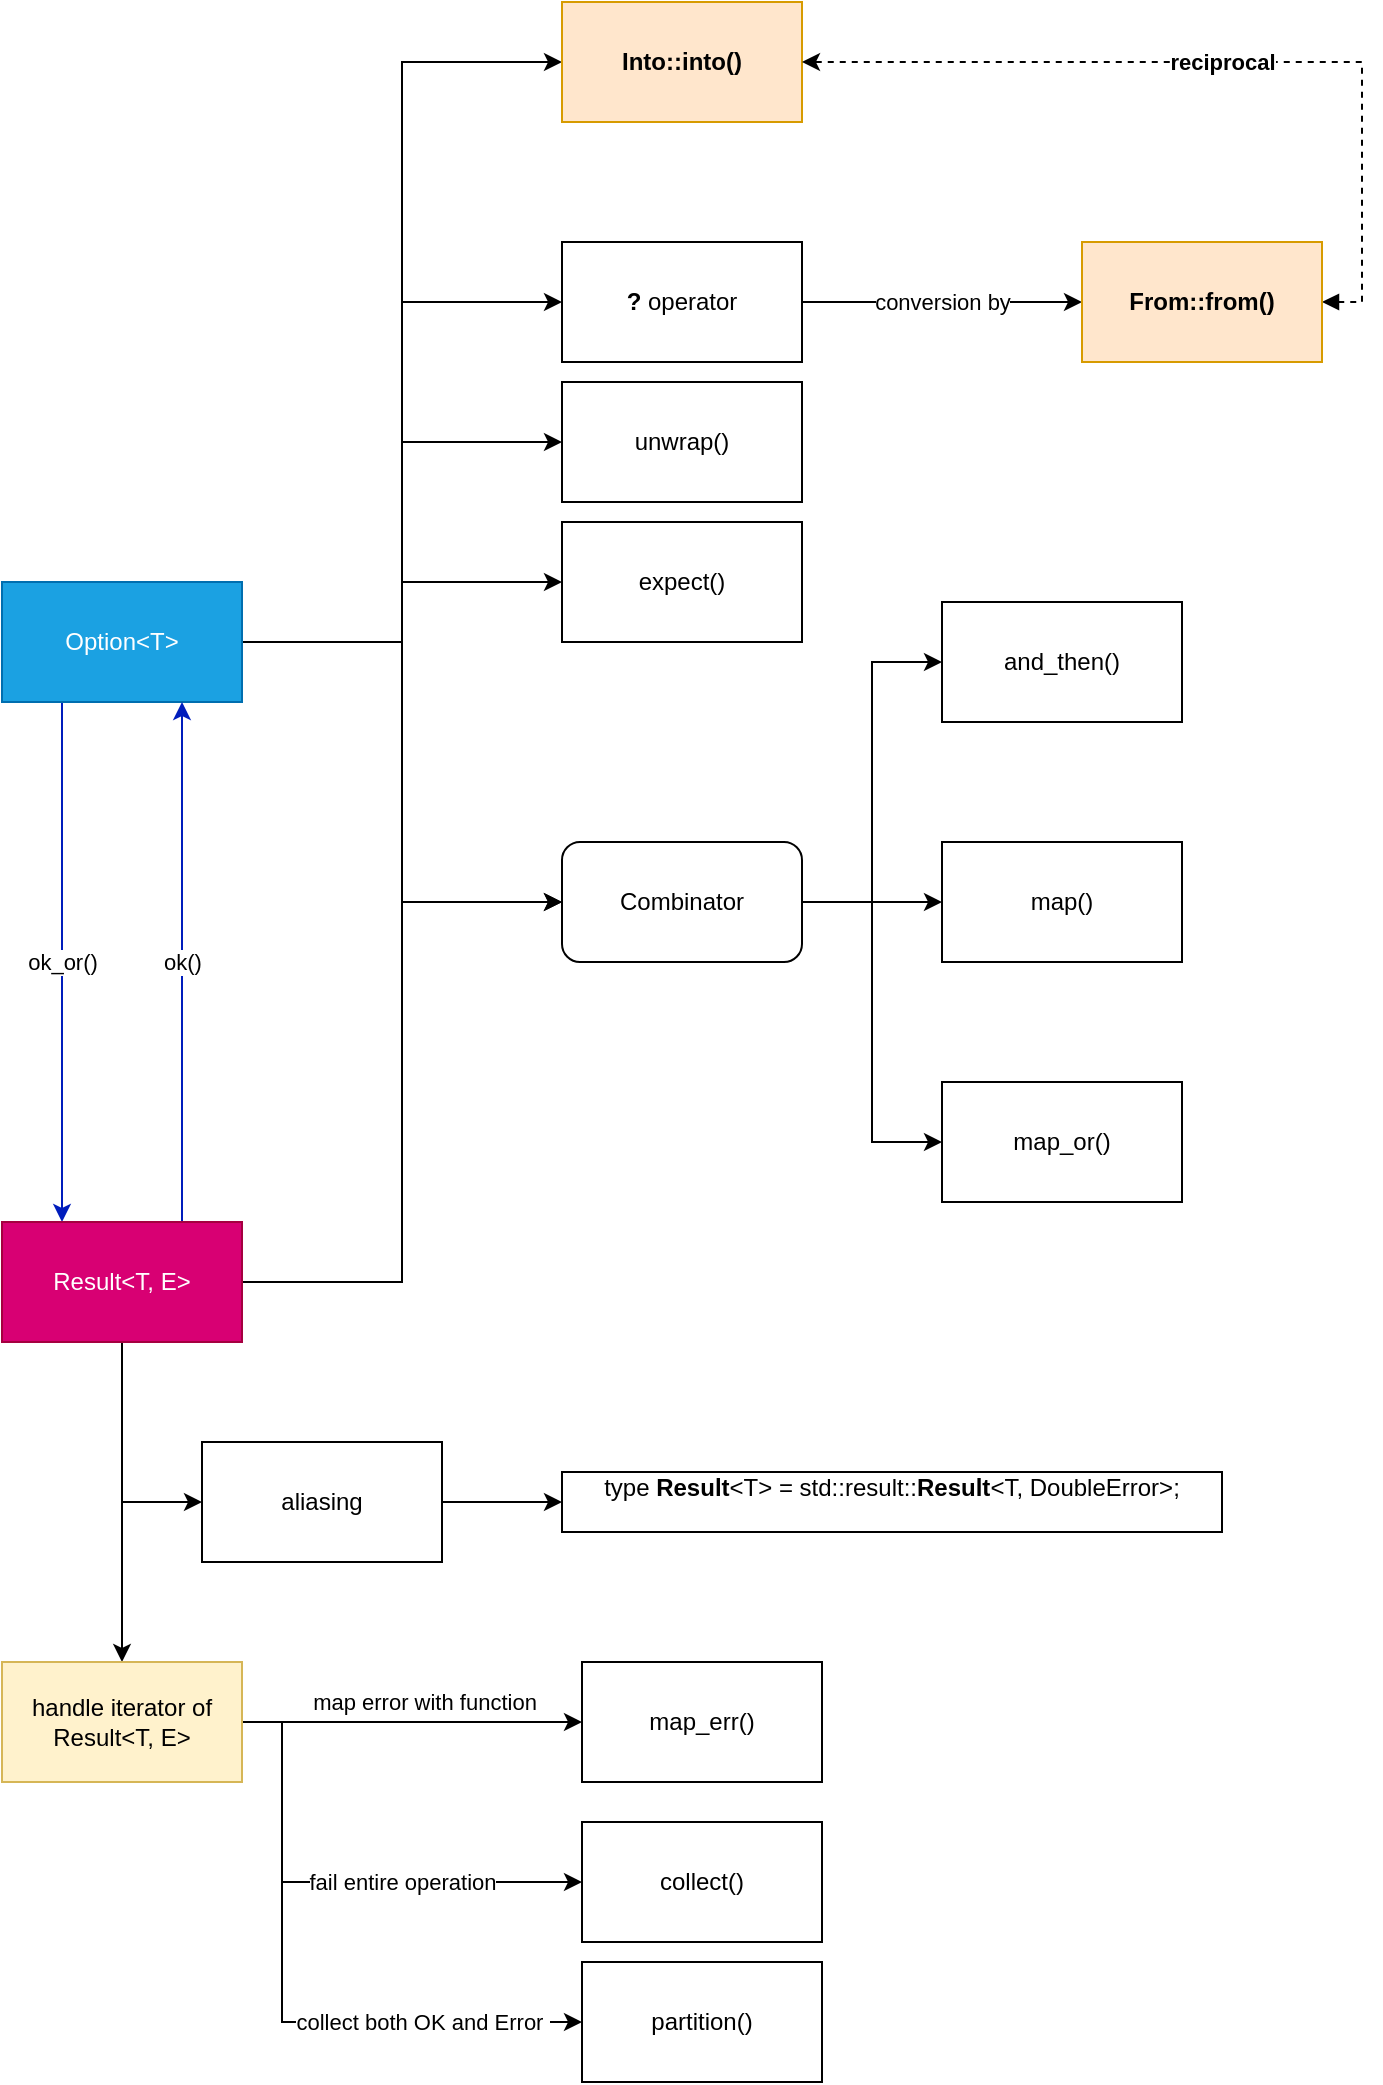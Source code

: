 <mxfile version="18.1.1" type="github" pages="2">
  <diagram id="wVFPlVG3b40hQODtw27G" name="Option&lt;T&gt; and Result&lt;T, E&gt;">
    <mxGraphModel dx="2048" dy="1850" grid="1" gridSize="10" guides="1" tooltips="1" connect="1" arrows="1" fold="1" page="1" pageScale="1" pageWidth="827" pageHeight="1169" math="0" shadow="0">
      <root>
        <mxCell id="0" />
        <mxCell id="1" parent="0" />
        <mxCell id="KARZq6BzEJJUkYw1hpYx-4" style="edgeStyle=orthogonalEdgeStyle;rounded=0;orthogonalLoop=1;jettySize=auto;html=1;entryX=0;entryY=0.5;entryDx=0;entryDy=0;" edge="1" parent="1" source="2KA56XZCgU1rSsyJViuN-1" target="KARZq6BzEJJUkYw1hpYx-3">
          <mxGeometry relative="1" as="geometry" />
        </mxCell>
        <mxCell id="KARZq6BzEJJUkYw1hpYx-10" style="edgeStyle=orthogonalEdgeStyle;rounded=0;orthogonalLoop=1;jettySize=auto;html=1;entryX=0;entryY=0.5;entryDx=0;entryDy=0;" edge="1" parent="1" source="2KA56XZCgU1rSsyJViuN-1" target="2KA56XZCgU1rSsyJViuN-6">
          <mxGeometry relative="1" as="geometry" />
        </mxCell>
        <mxCell id="KARZq6BzEJJUkYw1hpYx-13" style="edgeStyle=orthogonalEdgeStyle;rounded=0;orthogonalLoop=1;jettySize=auto;html=1;entryX=0;entryY=0.5;entryDx=0;entryDy=0;" edge="1" parent="1" source="2KA56XZCgU1rSsyJViuN-1" target="KARZq6BzEJJUkYw1hpYx-12">
          <mxGeometry relative="1" as="geometry" />
        </mxCell>
        <mxCell id="VNILwtbuuGtBTjnTMXv8-21" value="ok_or()" style="edgeStyle=orthogonalEdgeStyle;rounded=0;orthogonalLoop=1;jettySize=auto;html=1;entryX=0.25;entryY=0;entryDx=0;entryDy=0;fillColor=#0050ef;strokeColor=#001DBC;" edge="1" parent="1" source="2KA56XZCgU1rSsyJViuN-1" target="VNILwtbuuGtBTjnTMXv8-7">
          <mxGeometry relative="1" as="geometry">
            <Array as="points">
              <mxPoint x="-60" y="360" />
              <mxPoint x="-60" y="360" />
            </Array>
          </mxGeometry>
        </mxCell>
        <mxCell id="fBPxxS6dOhS0FlbmGzNQ-2" style="edgeStyle=orthogonalEdgeStyle;rounded=0;orthogonalLoop=1;jettySize=auto;html=1;entryX=0;entryY=0.5;entryDx=0;entryDy=0;" edge="1" parent="1" source="2KA56XZCgU1rSsyJViuN-1" target="fBPxxS6dOhS0FlbmGzNQ-1">
          <mxGeometry relative="1" as="geometry" />
        </mxCell>
        <mxCell id="fBPxxS6dOhS0FlbmGzNQ-14" style="edgeStyle=orthogonalEdgeStyle;rounded=0;orthogonalLoop=1;jettySize=auto;html=1;entryX=0;entryY=0.5;entryDx=0;entryDy=0;startArrow=none;startFill=0;strokeWidth=1;" edge="1" parent="1" source="2KA56XZCgU1rSsyJViuN-1" target="fBPxxS6dOhS0FlbmGzNQ-5">
          <mxGeometry relative="1" as="geometry">
            <Array as="points">
              <mxPoint x="110" y="230" />
              <mxPoint x="110" y="-60" />
            </Array>
          </mxGeometry>
        </mxCell>
        <mxCell id="2KA56XZCgU1rSsyJViuN-1" value="Option&amp;lt;T&amp;gt;" style="rounded=0;whiteSpace=wrap;html=1;fillColor=#1ba1e2;fontColor=#ffffff;strokeColor=#006EAF;" vertex="1" parent="1">
          <mxGeometry x="-90" y="200" width="120" height="60" as="geometry" />
        </mxCell>
        <mxCell id="2KA56XZCgU1rSsyJViuN-2" value="map()" style="whiteSpace=wrap;html=1;rounded=0;" vertex="1" parent="1">
          <mxGeometry x="380" y="330" width="120" height="60" as="geometry" />
        </mxCell>
        <mxCell id="2KA56XZCgU1rSsyJViuN-4" value="and_then()" style="rounded=0;whiteSpace=wrap;html=1;" vertex="1" parent="1">
          <mxGeometry x="380" y="210" width="120" height="60" as="geometry" />
        </mxCell>
        <mxCell id="fBPxxS6dOhS0FlbmGzNQ-10" value="conversion by" style="edgeStyle=orthogonalEdgeStyle;rounded=0;orthogonalLoop=1;jettySize=auto;html=1;strokeWidth=1;" edge="1" parent="1" source="2KA56XZCgU1rSsyJViuN-6" target="fBPxxS6dOhS0FlbmGzNQ-9">
          <mxGeometry relative="1" as="geometry" />
        </mxCell>
        <mxCell id="2KA56XZCgU1rSsyJViuN-6" value="&lt;b&gt;? &lt;/b&gt;operator" style="rounded=0;whiteSpace=wrap;html=1;" vertex="1" parent="1">
          <mxGeometry x="190" y="30" width="120" height="60" as="geometry" />
        </mxCell>
        <mxCell id="KARZq6BzEJJUkYw1hpYx-6" style="edgeStyle=orthogonalEdgeStyle;rounded=0;orthogonalLoop=1;jettySize=auto;html=1;entryX=0;entryY=0.5;entryDx=0;entryDy=0;" edge="1" parent="1" source="KARZq6BzEJJUkYw1hpYx-3" target="2KA56XZCgU1rSsyJViuN-4">
          <mxGeometry relative="1" as="geometry" />
        </mxCell>
        <mxCell id="KARZq6BzEJJUkYw1hpYx-7" style="edgeStyle=orthogonalEdgeStyle;rounded=0;orthogonalLoop=1;jettySize=auto;html=1;entryX=0;entryY=0.5;entryDx=0;entryDy=0;" edge="1" parent="1" source="KARZq6BzEJJUkYw1hpYx-3" target="2KA56XZCgU1rSsyJViuN-2">
          <mxGeometry relative="1" as="geometry" />
        </mxCell>
        <mxCell id="KARZq6BzEJJUkYw1hpYx-9" style="edgeStyle=orthogonalEdgeStyle;rounded=0;orthogonalLoop=1;jettySize=auto;html=1;entryX=0;entryY=0.5;entryDx=0;entryDy=0;" edge="1" parent="1" source="KARZq6BzEJJUkYw1hpYx-3" target="KARZq6BzEJJUkYw1hpYx-8">
          <mxGeometry relative="1" as="geometry" />
        </mxCell>
        <mxCell id="KARZq6BzEJJUkYw1hpYx-3" value="Combinator" style="rounded=1;whiteSpace=wrap;html=1;" vertex="1" parent="1">
          <mxGeometry x="190" y="330" width="120" height="60" as="geometry" />
        </mxCell>
        <mxCell id="KARZq6BzEJJUkYw1hpYx-8" value="map_or()" style="rounded=0;whiteSpace=wrap;html=1;" vertex="1" parent="1">
          <mxGeometry x="380" y="450" width="120" height="60" as="geometry" />
        </mxCell>
        <mxCell id="KARZq6BzEJJUkYw1hpYx-12" value="unwrap()" style="rounded=0;whiteSpace=wrap;html=1;" vertex="1" parent="1">
          <mxGeometry x="190" y="100" width="120" height="60" as="geometry" />
        </mxCell>
        <mxCell id="VNILwtbuuGtBTjnTMXv8-19" style="edgeStyle=orthogonalEdgeStyle;rounded=0;orthogonalLoop=1;jettySize=auto;html=1;entryX=0;entryY=0.5;entryDx=0;entryDy=0;" edge="1" parent="1" source="VNILwtbuuGtBTjnTMXv8-7" target="KARZq6BzEJJUkYw1hpYx-3">
          <mxGeometry relative="1" as="geometry" />
        </mxCell>
        <mxCell id="VNILwtbuuGtBTjnTMXv8-20" style="edgeStyle=orthogonalEdgeStyle;rounded=0;orthogonalLoop=1;jettySize=auto;html=1;entryX=0;entryY=0.5;entryDx=0;entryDy=0;exitX=0.5;exitY=1;exitDx=0;exitDy=0;" edge="1" parent="1" source="VNILwtbuuGtBTjnTMXv8-7" target="VNILwtbuuGtBTjnTMXv8-13">
          <mxGeometry relative="1" as="geometry" />
        </mxCell>
        <mxCell id="VNILwtbuuGtBTjnTMXv8-22" value="ok()" style="edgeStyle=orthogonalEdgeStyle;rounded=0;orthogonalLoop=1;jettySize=auto;html=1;entryX=0.75;entryY=1;entryDx=0;entryDy=0;exitX=0.75;exitY=0;exitDx=0;exitDy=0;fillColor=#0050ef;strokeColor=#001DBC;" edge="1" parent="1" source="VNILwtbuuGtBTjnTMXv8-7" target="2KA56XZCgU1rSsyJViuN-1">
          <mxGeometry relative="1" as="geometry" />
        </mxCell>
        <mxCell id="GWJ-g1gTnzRbQqJHJ1KN-5" value="map error with function" style="edgeStyle=orthogonalEdgeStyle;rounded=0;orthogonalLoop=1;jettySize=auto;html=1;entryX=0;entryY=0.5;entryDx=0;entryDy=0;startArrow=none;startFill=0;strokeWidth=1;exitX=1;exitY=0.5;exitDx=0;exitDy=0;" edge="1" parent="1" source="GWJ-g1gTnzRbQqJHJ1KN-11" target="fBPxxS6dOhS0FlbmGzNQ-7">
          <mxGeometry x="0.059" y="10" relative="1" as="geometry">
            <Array as="points" />
            <mxPoint x="1" as="offset" />
          </mxGeometry>
        </mxCell>
        <mxCell id="GWJ-g1gTnzRbQqJHJ1KN-9" value="fail entire operation" style="edgeStyle=orthogonalEdgeStyle;rounded=0;orthogonalLoop=1;jettySize=auto;html=1;entryX=0;entryY=0.5;entryDx=0;entryDy=0;startArrow=none;startFill=0;strokeWidth=1;exitX=1;exitY=0.5;exitDx=0;exitDy=0;" edge="1" parent="1" source="GWJ-g1gTnzRbQqJHJ1KN-11" target="GWJ-g1gTnzRbQqJHJ1KN-1">
          <mxGeometry x="0.28" relative="1" as="geometry">
            <Array as="points">
              <mxPoint x="50" y="770" />
              <mxPoint x="50" y="850" />
            </Array>
            <mxPoint as="offset" />
          </mxGeometry>
        </mxCell>
        <mxCell id="GWJ-g1gTnzRbQqJHJ1KN-10" value="collect both OK and Error&amp;nbsp;" style="edgeStyle=orthogonalEdgeStyle;rounded=0;orthogonalLoop=1;jettySize=auto;html=1;entryX=0;entryY=0.5;entryDx=0;entryDy=0;startArrow=none;startFill=0;strokeWidth=1;exitX=1;exitY=0.5;exitDx=0;exitDy=0;" edge="1" parent="1" source="GWJ-g1gTnzRbQqJHJ1KN-11" target="GWJ-g1gTnzRbQqJHJ1KN-3">
          <mxGeometry x="0.5" relative="1" as="geometry">
            <Array as="points">
              <mxPoint x="50" y="770" />
              <mxPoint x="50" y="920" />
            </Array>
            <mxPoint as="offset" />
          </mxGeometry>
        </mxCell>
        <mxCell id="GWJ-g1gTnzRbQqJHJ1KN-12" style="edgeStyle=orthogonalEdgeStyle;rounded=0;orthogonalLoop=1;jettySize=auto;html=1;entryX=0.5;entryY=0;entryDx=0;entryDy=0;startArrow=none;startFill=0;strokeWidth=1;" edge="1" parent="1" source="VNILwtbuuGtBTjnTMXv8-7" target="GWJ-g1gTnzRbQqJHJ1KN-11">
          <mxGeometry relative="1" as="geometry" />
        </mxCell>
        <mxCell id="VNILwtbuuGtBTjnTMXv8-7" value="Result&amp;lt;T, E&amp;gt;" style="rounded=0;whiteSpace=wrap;html=1;fillColor=#d80073;fontColor=#ffffff;strokeColor=#A50040;" vertex="1" parent="1">
          <mxGeometry x="-90" y="520" width="120" height="60" as="geometry" />
        </mxCell>
        <mxCell id="VNILwtbuuGtBTjnTMXv8-12" value="" style="edgeStyle=orthogonalEdgeStyle;rounded=0;orthogonalLoop=1;jettySize=auto;html=1;" edge="1" parent="1" source="VNILwtbuuGtBTjnTMXv8-13" target="VNILwtbuuGtBTjnTMXv8-14">
          <mxGeometry relative="1" as="geometry" />
        </mxCell>
        <mxCell id="VNILwtbuuGtBTjnTMXv8-13" value="aliasing" style="rounded=0;whiteSpace=wrap;html=1;" vertex="1" parent="1">
          <mxGeometry x="10" y="630" width="120" height="60" as="geometry" />
        </mxCell>
        <mxCell id="VNILwtbuuGtBTjnTMXv8-14" value="&lt;div&gt;type &lt;b&gt;Result&lt;/b&gt;&amp;lt;T&amp;gt; = std::result::&lt;b&gt;Result&lt;/b&gt;&amp;lt;T, DoubleError&amp;gt;;&lt;/div&gt;&lt;div&gt;&lt;br&gt;&lt;/div&gt;" style="rounded=0;whiteSpace=wrap;html=1;" vertex="1" parent="1">
          <mxGeometry x="190" y="645" width="330" height="30" as="geometry" />
        </mxCell>
        <mxCell id="fBPxxS6dOhS0FlbmGzNQ-1" value="expect()" style="rounded=0;whiteSpace=wrap;html=1;" vertex="1" parent="1">
          <mxGeometry x="190" y="170" width="120" height="60" as="geometry" />
        </mxCell>
        <mxCell id="fBPxxS6dOhS0FlbmGzNQ-5" value="&lt;b&gt;Into::into()&lt;/b&gt;" style="rounded=0;whiteSpace=wrap;html=1;fillColor=#ffe6cc;strokeColor=#d79b00;" vertex="1" parent="1">
          <mxGeometry x="190" y="-90" width="120" height="60" as="geometry" />
        </mxCell>
        <mxCell id="fBPxxS6dOhS0FlbmGzNQ-7" value="map_err()" style="rounded=0;whiteSpace=wrap;html=1;" vertex="1" parent="1">
          <mxGeometry x="200" y="740" width="120" height="60" as="geometry" />
        </mxCell>
        <mxCell id="fBPxxS6dOhS0FlbmGzNQ-12" value="&lt;b&gt;reciprocal&lt;/b&gt;" style="edgeStyle=orthogonalEdgeStyle;rounded=0;orthogonalLoop=1;jettySize=auto;html=1;entryX=1;entryY=0.5;entryDx=0;entryDy=0;strokeWidth=1;exitX=1;exitY=0.5;exitDx=0;exitDy=0;startArrow=block;startFill=1;dashed=1;" edge="1" parent="1" source="fBPxxS6dOhS0FlbmGzNQ-9" target="fBPxxS6dOhS0FlbmGzNQ-5">
          <mxGeometry relative="1" as="geometry" />
        </mxCell>
        <mxCell id="fBPxxS6dOhS0FlbmGzNQ-9" value="&lt;b&gt;From::from()&lt;/b&gt;" style="rounded=0;whiteSpace=wrap;html=1;fillColor=#ffe6cc;strokeColor=#d79b00;" vertex="1" parent="1">
          <mxGeometry x="450" y="30" width="120" height="60" as="geometry" />
        </mxCell>
        <mxCell id="GWJ-g1gTnzRbQqJHJ1KN-1" value="collect()" style="rounded=0;whiteSpace=wrap;html=1;" vertex="1" parent="1">
          <mxGeometry x="200" y="820" width="120" height="60" as="geometry" />
        </mxCell>
        <mxCell id="GWJ-g1gTnzRbQqJHJ1KN-3" value="partition()" style="rounded=0;whiteSpace=wrap;html=1;" vertex="1" parent="1">
          <mxGeometry x="200" y="890" width="120" height="60" as="geometry" />
        </mxCell>
        <mxCell id="GWJ-g1gTnzRbQqJHJ1KN-11" value="handle iterator of Result&amp;lt;T, E&amp;gt;" style="rounded=0;whiteSpace=wrap;html=1;fillColor=#fff2cc;strokeColor=#d6b656;" vertex="1" parent="1">
          <mxGeometry x="-90" y="740" width="120" height="60" as="geometry" />
        </mxCell>
      </root>
    </mxGraphModel>
  </diagram>
  <diagram id="OSh_Hhkz2wGe0IQhnorE" name="Type Conversion">
    <mxGraphModel dx="1038" dy="579" grid="1" gridSize="10" guides="1" tooltips="1" connect="1" arrows="1" fold="1" page="1" pageScale="1" pageWidth="827" pageHeight="1169" math="0" shadow="0">
      <root>
        <mxCell id="0" />
        <mxCell id="1" parent="0" />
        <mxCell id="PKvaohb6Cc-7Cv7HakOT-3" value="" style="edgeStyle=orthogonalEdgeStyle;rounded=0;orthogonalLoop=1;jettySize=auto;html=1;startArrow=none;startFill=0;strokeWidth=1;entryX=0;entryY=0.5;entryDx=0;entryDy=0;" edge="1" parent="1" source="PKvaohb6Cc-7Cv7HakOT-1" target="PKvaohb6Cc-7Cv7HakOT-2">
          <mxGeometry relative="1" as="geometry" />
        </mxCell>
        <mxCell id="PKvaohb6Cc-7Cv7HakOT-34" style="edgeStyle=orthogonalEdgeStyle;rounded=0;orthogonalLoop=1;jettySize=auto;html=1;entryX=0;entryY=0.5;entryDx=0;entryDy=0;startArrow=none;startFill=0;strokeWidth=1;" edge="1" parent="1" source="PKvaohb6Cc-7Cv7HakOT-1" target="PKvaohb6Cc-7Cv7HakOT-20">
          <mxGeometry relative="1" as="geometry" />
        </mxCell>
        <mxCell id="PKvaohb6Cc-7Cv7HakOT-40" style="edgeStyle=orthogonalEdgeStyle;rounded=0;orthogonalLoop=1;jettySize=auto;html=1;entryX=0;entryY=0.5;entryDx=0;entryDy=0;startArrow=none;startFill=0;strokeWidth=1;" edge="1" parent="1" source="PKvaohb6Cc-7Cv7HakOT-1" target="PKvaohb6Cc-7Cv7HakOT-35">
          <mxGeometry relative="1" as="geometry" />
        </mxCell>
        <mxCell id="PKvaohb6Cc-7Cv7HakOT-55" style="edgeStyle=orthogonalEdgeStyle;rounded=0;orthogonalLoop=1;jettySize=auto;html=1;entryX=0;entryY=0.5;entryDx=0;entryDy=0;startArrow=none;startFill=0;strokeWidth=1;" edge="1" parent="1" source="PKvaohb6Cc-7Cv7HakOT-1" target="PKvaohb6Cc-7Cv7HakOT-54">
          <mxGeometry relative="1" as="geometry" />
        </mxCell>
        <mxCell id="PKvaohb6Cc-7Cv7HakOT-79" style="edgeStyle=orthogonalEdgeStyle;rounded=0;orthogonalLoop=1;jettySize=auto;html=1;entryX=0;entryY=0.5;entryDx=0;entryDy=0;startArrow=none;startFill=0;strokeWidth=1;" edge="1" parent="1" source="PKvaohb6Cc-7Cv7HakOT-1" target="PKvaohb6Cc-7Cv7HakOT-78">
          <mxGeometry relative="1" as="geometry" />
        </mxCell>
        <mxCell id="PKvaohb6Cc-7Cv7HakOT-1" value="Type Conversion" style="rounded=0;whiteSpace=wrap;html=1;fillColor=#647687;fontColor=#ffffff;strokeColor=#314354;" vertex="1" parent="1">
          <mxGeometry x="30" y="500" width="120" height="60" as="geometry" />
        </mxCell>
        <mxCell id="PKvaohb6Cc-7Cv7HakOT-8" style="edgeStyle=orthogonalEdgeStyle;rounded=0;orthogonalLoop=1;jettySize=auto;html=1;entryX=0;entryY=0.5;entryDx=0;entryDy=0;startArrow=none;startFill=0;strokeWidth=1;" edge="1" parent="1" source="PKvaohb6Cc-7Cv7HakOT-2" target="PKvaohb6Cc-7Cv7HakOT-7">
          <mxGeometry relative="1" as="geometry" />
        </mxCell>
        <mxCell id="PKvaohb6Cc-7Cv7HakOT-9" style="edgeStyle=orthogonalEdgeStyle;rounded=0;orthogonalLoop=1;jettySize=auto;html=1;entryX=0;entryY=0.5;entryDx=0;entryDy=0;startArrow=none;startFill=0;strokeWidth=1;" edge="1" parent="1" source="PKvaohb6Cc-7Cv7HakOT-2" target="PKvaohb6Cc-7Cv7HakOT-6">
          <mxGeometry relative="1" as="geometry" />
        </mxCell>
        <mxCell id="PKvaohb6Cc-7Cv7HakOT-2" value="Integral" style="rounded=0;whiteSpace=wrap;html=1;autosize=0;collapsible=0;resizeWidth=0;resizeHeight=1;" vertex="1" parent="1">
          <mxGeometry x="210" y="150" width="120" height="60" as="geometry" />
        </mxCell>
        <mxCell id="PKvaohb6Cc-7Cv7HakOT-15" value="" style="edgeStyle=orthogonalEdgeStyle;rounded=0;orthogonalLoop=1;jettySize=auto;html=1;startArrow=none;startFill=0;strokeWidth=1;entryX=0;entryY=0.5;entryDx=0;entryDy=0;" edge="1" parent="1" source="PKvaohb6Cc-7Cv7HakOT-6" target="PKvaohb6Cc-7Cv7HakOT-14">
          <mxGeometry relative="1" as="geometry" />
        </mxCell>
        <mxCell id="PKvaohb6Cc-7Cv7HakOT-19" style="edgeStyle=orthogonalEdgeStyle;rounded=0;orthogonalLoop=1;jettySize=auto;html=1;entryX=0;entryY=0.5;entryDx=0;entryDy=0;startArrow=none;startFill=0;strokeWidth=1;" edge="1" parent="1" source="PKvaohb6Cc-7Cv7HakOT-6" target="PKvaohb6Cc-7Cv7HakOT-18">
          <mxGeometry relative="1" as="geometry" />
        </mxCell>
        <mxCell id="PKvaohb6Cc-7Cv7HakOT-6" value="explict conversion" style="shape=process;whiteSpace=wrap;html=1;backgroundOutline=1;" vertex="1" parent="1">
          <mxGeometry x="380" y="240" width="120" height="30" as="geometry" />
        </mxCell>
        <mxCell id="PKvaohb6Cc-7Cv7HakOT-11" value="C language" style="edgeStyle=orthogonalEdgeStyle;rounded=0;orthogonalLoop=1;jettySize=auto;html=1;startArrow=none;startFill=0;strokeWidth=1;entryX=0;entryY=0.25;entryDx=0;entryDy=0;" edge="1" parent="1" source="PKvaohb6Cc-7Cv7HakOT-7" target="PKvaohb6Cc-7Cv7HakOT-10">
          <mxGeometry relative="1" as="geometry" />
        </mxCell>
        <mxCell id="PKvaohb6Cc-7Cv7HakOT-13" value="Rust language" style="edgeStyle=orthogonalEdgeStyle;rounded=0;orthogonalLoop=1;jettySize=auto;html=1;entryX=0;entryY=0.5;entryDx=0;entryDy=0;startArrow=none;startFill=0;strokeWidth=1;" edge="1" parent="1" source="PKvaohb6Cc-7Cv7HakOT-7" target="PKvaohb6Cc-7Cv7HakOT-12">
          <mxGeometry relative="1" as="geometry" />
        </mxCell>
        <mxCell id="PKvaohb6Cc-7Cv7HakOT-7" value="implicit conversion" style="shape=process;whiteSpace=wrap;html=1;backgroundOutline=1;" vertex="1" parent="1">
          <mxGeometry x="380" y="100" width="120" height="30" as="geometry" />
        </mxCell>
        <mxCell id="PKvaohb6Cc-7Cv7HakOT-10" value="undefined behavior" style="whiteSpace=wrap;html=1;" vertex="1" parent="1">
          <mxGeometry x="580" y="70" width="160" height="30" as="geometry" />
        </mxCell>
        <mxCell id="PKvaohb6Cc-7Cv7HakOT-12" value="defined behavior" style="whiteSpace=wrap;html=1;" vertex="1" parent="1">
          <mxGeometry x="580" y="150" width="160" height="30" as="geometry" />
        </mxCell>
        <mxCell id="PKvaohb6Cc-7Cv7HakOT-14" value="&quot;&lt;b&gt;as&lt;/b&gt;&quot; for saturating cast (1.45+)" style="whiteSpace=wrap;html=1;rounded=1;" vertex="1" parent="1">
          <mxGeometry x="580" y="210" width="160" height="30" as="geometry" />
        </mxCell>
        <mxCell id="PKvaohb6Cc-7Cv7HakOT-18" value="&lt;b&gt;&quot;to_xx_unchecked&quot;&amp;nbsp;&lt;/b&gt;" style="whiteSpace=wrap;html=1;rounded=1;" vertex="1" parent="1">
          <mxGeometry x="580" y="270" width="160" height="30" as="geometry" />
        </mxCell>
        <mxCell id="PKvaohb6Cc-7Cv7HakOT-22" value="" style="edgeStyle=orthogonalEdgeStyle;rounded=0;orthogonalLoop=1;jettySize=auto;html=1;startArrow=none;startFill=0;strokeWidth=1;entryX=0;entryY=0.5;entryDx=0;entryDy=0;" edge="1" parent="1" source="PKvaohb6Cc-7Cv7HakOT-20" target="PKvaohb6Cc-7Cv7HakOT-45">
          <mxGeometry relative="1" as="geometry">
            <mxPoint x="420" y="390" as="targetPoint" />
          </mxGeometry>
        </mxCell>
        <mxCell id="PKvaohb6Cc-7Cv7HakOT-20" value="Custom Type" style="rounded=0;whiteSpace=wrap;html=1;fillColor=#dae8fc;strokeColor=#6c8ebf;" vertex="1" parent="1">
          <mxGeometry x="210" y="360" width="120" height="60" as="geometry" />
        </mxCell>
        <mxCell id="PKvaohb6Cc-7Cv7HakOT-24" value="" style="edgeStyle=orthogonalEdgeStyle;rounded=0;orthogonalLoop=1;jettySize=auto;html=1;startArrow=none;startFill=0;strokeWidth=1;exitX=1;exitY=0.5;exitDx=0;exitDy=0;entryX=0;entryY=0.5;entryDx=0;entryDy=0;" edge="1" parent="1" source="PKvaohb6Cc-7Cv7HakOT-45" target="PKvaohb6Cc-7Cv7HakOT-23">
          <mxGeometry relative="1" as="geometry">
            <mxPoint x="540" y="390" as="sourcePoint" />
          </mxGeometry>
        </mxCell>
        <mxCell id="PKvaohb6Cc-7Cv7HakOT-29" style="edgeStyle=orthogonalEdgeStyle;rounded=0;orthogonalLoop=1;jettySize=auto;html=1;entryX=0;entryY=0.5;entryDx=0;entryDy=0;startArrow=none;startFill=0;strokeWidth=1;exitX=1;exitY=0.5;exitDx=0;exitDy=0;" edge="1" parent="1" source="PKvaohb6Cc-7Cv7HakOT-45" target="PKvaohb6Cc-7Cv7HakOT-27">
          <mxGeometry relative="1" as="geometry">
            <mxPoint x="540" y="390" as="sourcePoint" />
          </mxGeometry>
        </mxCell>
        <mxCell id="PKvaohb6Cc-7Cv7HakOT-32" style="edgeStyle=orthogonalEdgeStyle;rounded=0;orthogonalLoop=1;jettySize=auto;html=1;entryX=0;entryY=0.5;entryDx=0;entryDy=0;startArrow=none;startFill=0;strokeWidth=1;exitX=1;exitY=0.5;exitDx=0;exitDy=0;" edge="1" parent="1" source="PKvaohb6Cc-7Cv7HakOT-45" target="PKvaohb6Cc-7Cv7HakOT-25">
          <mxGeometry relative="1" as="geometry">
            <mxPoint x="540" y="390" as="sourcePoint" />
          </mxGeometry>
        </mxCell>
        <mxCell id="PKvaohb6Cc-7Cv7HakOT-33" style="edgeStyle=orthogonalEdgeStyle;rounded=0;orthogonalLoop=1;jettySize=auto;html=1;entryX=0;entryY=0.5;entryDx=0;entryDy=0;startArrow=none;startFill=0;strokeWidth=1;exitX=1;exitY=0.5;exitDx=0;exitDy=0;" edge="1" parent="1" source="PKvaohb6Cc-7Cv7HakOT-45" target="PKvaohb6Cc-7Cv7HakOT-31">
          <mxGeometry relative="1" as="geometry">
            <mxPoint x="540" y="390" as="sourcePoint" />
          </mxGeometry>
        </mxCell>
        <mxCell id="PKvaohb6Cc-7Cv7HakOT-23" value="&lt;span&gt;From -&amp;gt; T&lt;/span&gt;" style="rounded=1;whiteSpace=wrap;html=1;fontStyle=0;fillColor=#dae8fc;strokeColor=#6c8ebf;" vertex="1" parent="1">
          <mxGeometry x="580" y="330" width="160" height="30" as="geometry" />
        </mxCell>
        <mxCell id="PKvaohb6Cc-7Cv7HakOT-25" value="&lt;span&gt;Into -&amp;gt; inferred type&lt;/span&gt;" style="rounded=1;whiteSpace=wrap;html=1;fontStyle=0;fillColor=#dae8fc;strokeColor=#6c8ebf;" vertex="1" parent="1">
          <mxGeometry x="580" y="420" width="160" height="30" as="geometry" />
        </mxCell>
        <mxCell id="PKvaohb6Cc-7Cv7HakOT-27" value="&lt;span&gt;TryFrom -&amp;gt; Result&amp;lt;T, E&amp;gt;&lt;/span&gt;" style="rounded=1;whiteSpace=wrap;html=1;fontStyle=0;fillColor=#dae8fc;strokeColor=#6c8ebf;" vertex="1" parent="1">
          <mxGeometry x="580" y="375" width="160" height="30" as="geometry" />
        </mxCell>
        <mxCell id="PKvaohb6Cc-7Cv7HakOT-31" value="&lt;span&gt;TryInto -&amp;gt; Result&amp;lt;T, E&amp;gt;&lt;/span&gt;" style="rounded=1;whiteSpace=wrap;html=1;fontStyle=0;fillColor=#dae8fc;strokeColor=#6c8ebf;" vertex="1" parent="1">
          <mxGeometry x="580" y="470" width="160" height="30" as="geometry" />
        </mxCell>
        <mxCell id="PKvaohb6Cc-7Cv7HakOT-37" value="" style="edgeStyle=orthogonalEdgeStyle;rounded=0;orthogonalLoop=1;jettySize=auto;html=1;startArrow=none;startFill=0;strokeWidth=1;entryX=0;entryY=0.5;entryDx=0;entryDy=0;" edge="1" parent="1" source="PKvaohb6Cc-7Cv7HakOT-35" target="PKvaohb6Cc-7Cv7HakOT-48">
          <mxGeometry relative="1" as="geometry">
            <mxPoint x="400" y="520" as="targetPoint" />
          </mxGeometry>
        </mxCell>
        <mxCell id="PKvaohb6Cc-7Cv7HakOT-39" style="edgeStyle=orthogonalEdgeStyle;rounded=0;orthogonalLoop=1;jettySize=auto;html=1;entryX=0;entryY=0.5;entryDx=0;entryDy=0;startArrow=none;startFill=0;strokeWidth=1;" edge="1" parent="1" source="PKvaohb6Cc-7Cv7HakOT-35" target="PKvaohb6Cc-7Cv7HakOT-47">
          <mxGeometry relative="1" as="geometry">
            <mxPoint x="400" y="630" as="targetPoint" />
          </mxGeometry>
        </mxCell>
        <mxCell id="PKvaohb6Cc-7Cv7HakOT-35" value="String" style="rounded=0;whiteSpace=wrap;html=1;fillColor=#d5e8d4;strokeColor=#82b366;" vertex="1" parent="1">
          <mxGeometry x="210" y="540" width="120" height="60" as="geometry" />
        </mxCell>
        <mxCell id="PKvaohb6Cc-7Cv7HakOT-42" value="implements" style="edgeStyle=orthogonalEdgeStyle;rounded=0;orthogonalLoop=1;jettySize=auto;html=1;startArrow=none;startFill=0;strokeWidth=1;exitX=1;exitY=0.5;exitDx=0;exitDy=0;" edge="1" parent="1" source="PKvaohb6Cc-7Cv7HakOT-48" target="PKvaohb6Cc-7Cv7HakOT-41">
          <mxGeometry relative="1" as="geometry">
            <mxPoint x="520" y="535" as="sourcePoint" />
          </mxGeometry>
        </mxCell>
        <mxCell id="PKvaohb6Cc-7Cv7HakOT-44" value="auto implements" style="edgeStyle=orthogonalEdgeStyle;rounded=0;orthogonalLoop=1;jettySize=auto;html=1;startArrow=none;startFill=0;strokeWidth=1;" edge="1" parent="1" source="PKvaohb6Cc-7Cv7HakOT-41" target="PKvaohb6Cc-7Cv7HakOT-43">
          <mxGeometry relative="1" as="geometry" />
        </mxCell>
        <mxCell id="PKvaohb6Cc-7Cv7HakOT-41" value="fmt::Display" style="rounded=0;whiteSpace=wrap;html=1;fillColor=#d5e8d4;strokeColor=#82b366;" vertex="1" parent="1">
          <mxGeometry x="580" y="520" width="120" height="30" as="geometry" />
        </mxCell>
        <mxCell id="PKvaohb6Cc-7Cv7HakOT-43" value="to_string()" style="rounded=1;whiteSpace=wrap;html=1;fillColor=#d5e8d4;strokeColor=#82b366;" vertex="1" parent="1">
          <mxGeometry x="800" y="520" width="160" height="30" as="geometry" />
        </mxCell>
        <mxCell id="PKvaohb6Cc-7Cv7HakOT-45" value="by implementing Traits" style="shape=process;whiteSpace=wrap;html=1;backgroundOutline=1;fillColor=#dae8fc;strokeColor=#6c8ebf;" vertex="1" parent="1">
          <mxGeometry x="380" y="370" width="120" height="40" as="geometry" />
        </mxCell>
        <mxCell id="PKvaohb6Cc-7Cv7HakOT-51" value="implements" style="edgeStyle=orthogonalEdgeStyle;rounded=0;orthogonalLoop=1;jettySize=auto;html=1;startArrow=none;startFill=0;strokeWidth=1;" edge="1" parent="1" source="PKvaohb6Cc-7Cv7HakOT-47" target="PKvaohb6Cc-7Cv7HakOT-49">
          <mxGeometry relative="1" as="geometry" />
        </mxCell>
        <mxCell id="PKvaohb6Cc-7Cv7HakOT-47" value="From String" style="shape=process;whiteSpace=wrap;html=1;backgroundOutline=1;fillColor=#d5e8d4;strokeColor=#82b366;" vertex="1" parent="1">
          <mxGeometry x="380" y="590" width="120" height="30" as="geometry" />
        </mxCell>
        <mxCell id="PKvaohb6Cc-7Cv7HakOT-48" value="To String" style="shape=process;whiteSpace=wrap;html=1;backgroundOutline=1;fillColor=#d5e8d4;strokeColor=#82b366;" vertex="1" parent="1">
          <mxGeometry x="380" y="520" width="120" height="30" as="geometry" />
        </mxCell>
        <mxCell id="PKvaohb6Cc-7Cv7HakOT-53" value="supports" style="edgeStyle=orthogonalEdgeStyle;rounded=0;orthogonalLoop=1;jettySize=auto;html=1;startArrow=none;startFill=0;strokeWidth=1;" edge="1" parent="1" source="PKvaohb6Cc-7Cv7HakOT-49" target="PKvaohb6Cc-7Cv7HakOT-52">
          <mxGeometry relative="1" as="geometry" />
        </mxCell>
        <mxCell id="PKvaohb6Cc-7Cv7HakOT-49" value="FromStr trait" style="rounded=0;whiteSpace=wrap;html=1;fillColor=#d5e8d4;strokeColor=#82b366;" vertex="1" parent="1">
          <mxGeometry x="580" y="590" width="120" height="30" as="geometry" />
        </mxCell>
        <mxCell id="PKvaohb6Cc-7Cv7HakOT-52" value="parse() -&amp;gt; T" style="rounded=1;whiteSpace=wrap;html=1;fillColor=#d5e8d4;strokeColor=#82b366;" vertex="1" parent="1">
          <mxGeometry x="800" y="590" width="160" height="30" as="geometry" />
        </mxCell>
        <mxCell id="PKvaohb6Cc-7Cv7HakOT-58" style="edgeStyle=orthogonalEdgeStyle;rounded=0;orthogonalLoop=1;jettySize=auto;html=1;entryX=0;entryY=0.5;entryDx=0;entryDy=0;startArrow=none;startFill=0;strokeWidth=1;" edge="1" parent="1" source="PKvaohb6Cc-7Cv7HakOT-54" target="PKvaohb6Cc-7Cv7HakOT-60">
          <mxGeometry relative="1" as="geometry">
            <mxPoint x="390" y="740" as="targetPoint" />
          </mxGeometry>
        </mxCell>
        <mxCell id="PKvaohb6Cc-7Cv7HakOT-62" style="edgeStyle=orthogonalEdgeStyle;rounded=0;orthogonalLoop=1;jettySize=auto;html=1;entryX=0;entryY=0.5;entryDx=0;entryDy=0;startArrow=none;startFill=0;strokeWidth=1;" edge="1" parent="1" source="PKvaohb6Cc-7Cv7HakOT-54" target="PKvaohb6Cc-7Cv7HakOT-61">
          <mxGeometry relative="1" as="geometry" />
        </mxCell>
        <mxCell id="PKvaohb6Cc-7Cv7HakOT-54" value="Iterator" style="rounded=0;whiteSpace=wrap;html=1;fillColor=#ffe6cc;strokeColor=#d79b00;" vertex="1" parent="1">
          <mxGeometry x="210" y="760" width="120" height="60" as="geometry" />
        </mxCell>
        <mxCell id="PKvaohb6Cc-7Cv7HakOT-70" value="" style="edgeStyle=orthogonalEdgeStyle;rounded=0;orthogonalLoop=1;jettySize=auto;html=1;startArrow=none;startFill=0;strokeWidth=1;" edge="1" parent="1" source="PKvaohb6Cc-7Cv7HakOT-60" target="PKvaohb6Cc-7Cv7HakOT-69">
          <mxGeometry relative="1" as="geometry" />
        </mxCell>
        <mxCell id="PKvaohb6Cc-7Cv7HakOT-76" style="edgeStyle=orthogonalEdgeStyle;rounded=0;orthogonalLoop=1;jettySize=auto;html=1;entryX=0;entryY=0.5;entryDx=0;entryDy=0;startArrow=none;startFill=0;strokeWidth=1;" edge="1" parent="1" source="PKvaohb6Cc-7Cv7HakOT-60" target="PKvaohb6Cc-7Cv7HakOT-71">
          <mxGeometry relative="1" as="geometry" />
        </mxCell>
        <mxCell id="PKvaohb6Cc-7Cv7HakOT-77" style="edgeStyle=orthogonalEdgeStyle;rounded=0;orthogonalLoop=1;jettySize=auto;html=1;entryX=0;entryY=0.5;entryDx=0;entryDy=0;startArrow=none;startFill=0;strokeWidth=1;" edge="1" parent="1" source="PKvaohb6Cc-7Cv7HakOT-60" target="PKvaohb6Cc-7Cv7HakOT-72">
          <mxGeometry relative="1" as="geometry" />
        </mxCell>
        <mxCell id="PKvaohb6Cc-7Cv7HakOT-60" value="To Iterator" style="shape=process;whiteSpace=wrap;html=1;backgroundOutline=1;rounded=0;fillColor=#ffe6cc;strokeColor=#d79b00;" vertex="1" parent="1">
          <mxGeometry x="370" y="700" width="120" height="30" as="geometry" />
        </mxCell>
        <mxCell id="PKvaohb6Cc-7Cv7HakOT-64" value="" style="edgeStyle=orthogonalEdgeStyle;rounded=0;orthogonalLoop=1;jettySize=auto;html=1;startArrow=none;startFill=0;strokeWidth=1;" edge="1" parent="1" source="PKvaohb6Cc-7Cv7HakOT-61" target="PKvaohb6Cc-7Cv7HakOT-63">
          <mxGeometry relative="1" as="geometry" />
        </mxCell>
        <mxCell id="PKvaohb6Cc-7Cv7HakOT-61" value="From Iterator" style="shape=process;whiteSpace=wrap;html=1;backgroundOutline=1;rounded=0;fillColor=#ffe6cc;strokeColor=#d79b00;" vertex="1" parent="1">
          <mxGeometry x="370" y="820" width="120" height="30" as="geometry" />
        </mxCell>
        <mxCell id="PKvaohb6Cc-7Cv7HakOT-63" value="collect()" style="whiteSpace=wrap;html=1;rounded=0;fillColor=#ffe6cc;strokeColor=#d79b00;" vertex="1" parent="1">
          <mxGeometry x="560" y="820" width="140" height="30" as="geometry" />
        </mxCell>
        <mxCell id="PKvaohb6Cc-7Cv7HakOT-69" value="iter() -&amp;gt; &amp;amp;T" style="whiteSpace=wrap;html=1;rounded=0;fillColor=#ffe6cc;strokeColor=#d79b00;" vertex="1" parent="1">
          <mxGeometry x="570" y="670" width="120" height="30" as="geometry" />
        </mxCell>
        <mxCell id="PKvaohb6Cc-7Cv7HakOT-71" value="iter_mut() -&amp;gt; &amp;amp;mut T" style="whiteSpace=wrap;html=1;rounded=0;fillColor=#ffe6cc;strokeColor=#d79b00;" vertex="1" parent="1">
          <mxGeometry x="570" y="715" width="120" height="30" as="geometry" />
        </mxCell>
        <mxCell id="PKvaohb6Cc-7Cv7HakOT-72" value="into_iter() -&amp;gt; T" style="whiteSpace=wrap;html=1;rounded=0;fillColor=#ffe6cc;strokeColor=#d79b00;" vertex="1" parent="1">
          <mxGeometry x="570" y="760" width="120" height="30" as="geometry" />
        </mxCell>
        <mxCell id="PKvaohb6Cc-7Cv7HakOT-91" style="edgeStyle=orthogonalEdgeStyle;rounded=0;orthogonalLoop=1;jettySize=auto;html=1;entryX=0;entryY=0.5;entryDx=0;entryDy=0;startArrow=none;startFill=0;strokeWidth=1;" edge="1" parent="1" source="PKvaohb6Cc-7Cv7HakOT-78" target="PKvaohb6Cc-7Cv7HakOT-90">
          <mxGeometry relative="1" as="geometry" />
        </mxCell>
        <mxCell id="PKvaohb6Cc-7Cv7HakOT-96" style="edgeStyle=orthogonalEdgeStyle;rounded=0;orthogonalLoop=1;jettySize=auto;html=1;entryX=0;entryY=0.5;entryDx=0;entryDy=0;startArrow=none;startFill=0;strokeWidth=1;" edge="1" parent="1" source="PKvaohb6Cc-7Cv7HakOT-78" target="PKvaohb6Cc-7Cv7HakOT-95">
          <mxGeometry relative="1" as="geometry" />
        </mxCell>
        <mxCell id="PKvaohb6Cc-7Cv7HakOT-98" style="edgeStyle=orthogonalEdgeStyle;rounded=0;orthogonalLoop=1;jettySize=auto;html=1;entryX=0;entryY=0.5;entryDx=0;entryDy=0;startArrow=none;startFill=0;strokeWidth=1;" edge="1" parent="1" source="PKvaohb6Cc-7Cv7HakOT-78" target="PKvaohb6Cc-7Cv7HakOT-87">
          <mxGeometry relative="1" as="geometry" />
        </mxCell>
        <mxCell id="PKvaohb6Cc-7Cv7HakOT-78" value="Closure" style="rounded=0;whiteSpace=wrap;html=1;" vertex="1" parent="1">
          <mxGeometry x="210" y="950" width="120" height="60" as="geometry" />
        </mxCell>
        <mxCell id="PKvaohb6Cc-7Cv7HakOT-80" value="Fn" style="rounded=0;whiteSpace=wrap;html=1;fillColor=#e1d5e7;strokeColor=#9673a6;" vertex="1" parent="1">
          <mxGeometry x="570" y="905" width="110" height="30" as="geometry" />
        </mxCell>
        <mxCell id="PKvaohb6Cc-7Cv7HakOT-82" value="FnMut" style="rounded=0;whiteSpace=wrap;html=1;fillColor=#e1d5e7;strokeColor=#9673a6;" vertex="1" parent="1">
          <mxGeometry x="570" y="965" width="110" height="30" as="geometry" />
        </mxCell>
        <mxCell id="PKvaohb6Cc-7Cv7HakOT-85" value="FnOnce" style="rounded=0;whiteSpace=wrap;html=1;fillColor=#e1d5e7;strokeColor=#9673a6;" vertex="1" parent="1">
          <mxGeometry x="570" y="1025" width="110" height="30" as="geometry" />
        </mxCell>
        <mxCell id="PKvaohb6Cc-7Cv7HakOT-89" value="infer" style="edgeStyle=orthogonalEdgeStyle;rounded=0;orthogonalLoop=1;jettySize=auto;html=1;entryX=0;entryY=0.5;entryDx=0;entryDy=0;startArrow=none;startFill=0;strokeWidth=1;" edge="1" parent="1" source="PKvaohb6Cc-7Cv7HakOT-87" target="PKvaohb6Cc-7Cv7HakOT-80">
          <mxGeometry relative="1" as="geometry" />
        </mxCell>
        <mxCell id="PKvaohb6Cc-7Cv7HakOT-87" value="immutable reference &amp;amp;T&amp;nbsp;" style="shape=process;whiteSpace=wrap;html=1;backgroundOutline=1;" vertex="1" parent="1">
          <mxGeometry x="370" y="900" width="140" height="40" as="geometry" />
        </mxCell>
        <mxCell id="PKvaohb6Cc-7Cv7HakOT-94" value="infer" style="edgeStyle=orthogonalEdgeStyle;rounded=0;orthogonalLoop=1;jettySize=auto;html=1;entryX=0;entryY=0.5;entryDx=0;entryDy=0;startArrow=none;startFill=0;strokeWidth=1;" edge="1" parent="1" source="PKvaohb6Cc-7Cv7HakOT-90" target="PKvaohb6Cc-7Cv7HakOT-82">
          <mxGeometry relative="1" as="geometry" />
        </mxCell>
        <mxCell id="PKvaohb6Cc-7Cv7HakOT-90" value="mutable reference &amp;amp;mut T&amp;nbsp;" style="shape=process;whiteSpace=wrap;html=1;backgroundOutline=1;fillColor=#e1d5e7;strokeColor=#9673a6;" vertex="1" parent="1">
          <mxGeometry x="370" y="960" width="140" height="40" as="geometry" />
        </mxCell>
        <mxCell id="PKvaohb6Cc-7Cv7HakOT-97" value="infer" style="edgeStyle=orthogonalEdgeStyle;rounded=0;orthogonalLoop=1;jettySize=auto;html=1;startArrow=none;startFill=0;strokeWidth=1;" edge="1" parent="1" source="PKvaohb6Cc-7Cv7HakOT-95" target="PKvaohb6Cc-7Cv7HakOT-85">
          <mxGeometry relative="1" as="geometry" />
        </mxCell>
        <mxCell id="PKvaohb6Cc-7Cv7HakOT-95" value="move ownership &lt;br&gt;T&amp;nbsp;" style="shape=process;whiteSpace=wrap;html=1;backgroundOutline=1;fillColor=#e1d5e7;strokeColor=#9673a6;" vertex="1" parent="1">
          <mxGeometry x="370" y="1020" width="140" height="40" as="geometry" />
        </mxCell>
        <mxCell id="PKvaohb6Cc-7Cv7HakOT-99" value="Closure" style="rounded=0;whiteSpace=wrap;html=1;fillColor=#e1d5e7;strokeColor=#9673a6;" vertex="1" parent="1">
          <mxGeometry x="210" y="950" width="120" height="60" as="geometry" />
        </mxCell>
        <mxCell id="PKvaohb6Cc-7Cv7HakOT-100" value="immutable reference &amp;amp;T&amp;nbsp;" style="shape=process;whiteSpace=wrap;html=1;backgroundOutline=1;fillColor=#e1d5e7;strokeColor=#9673a6;" vertex="1" parent="1">
          <mxGeometry x="370" y="900" width="140" height="40" as="geometry" />
        </mxCell>
      </root>
    </mxGraphModel>
  </diagram>
</mxfile>
